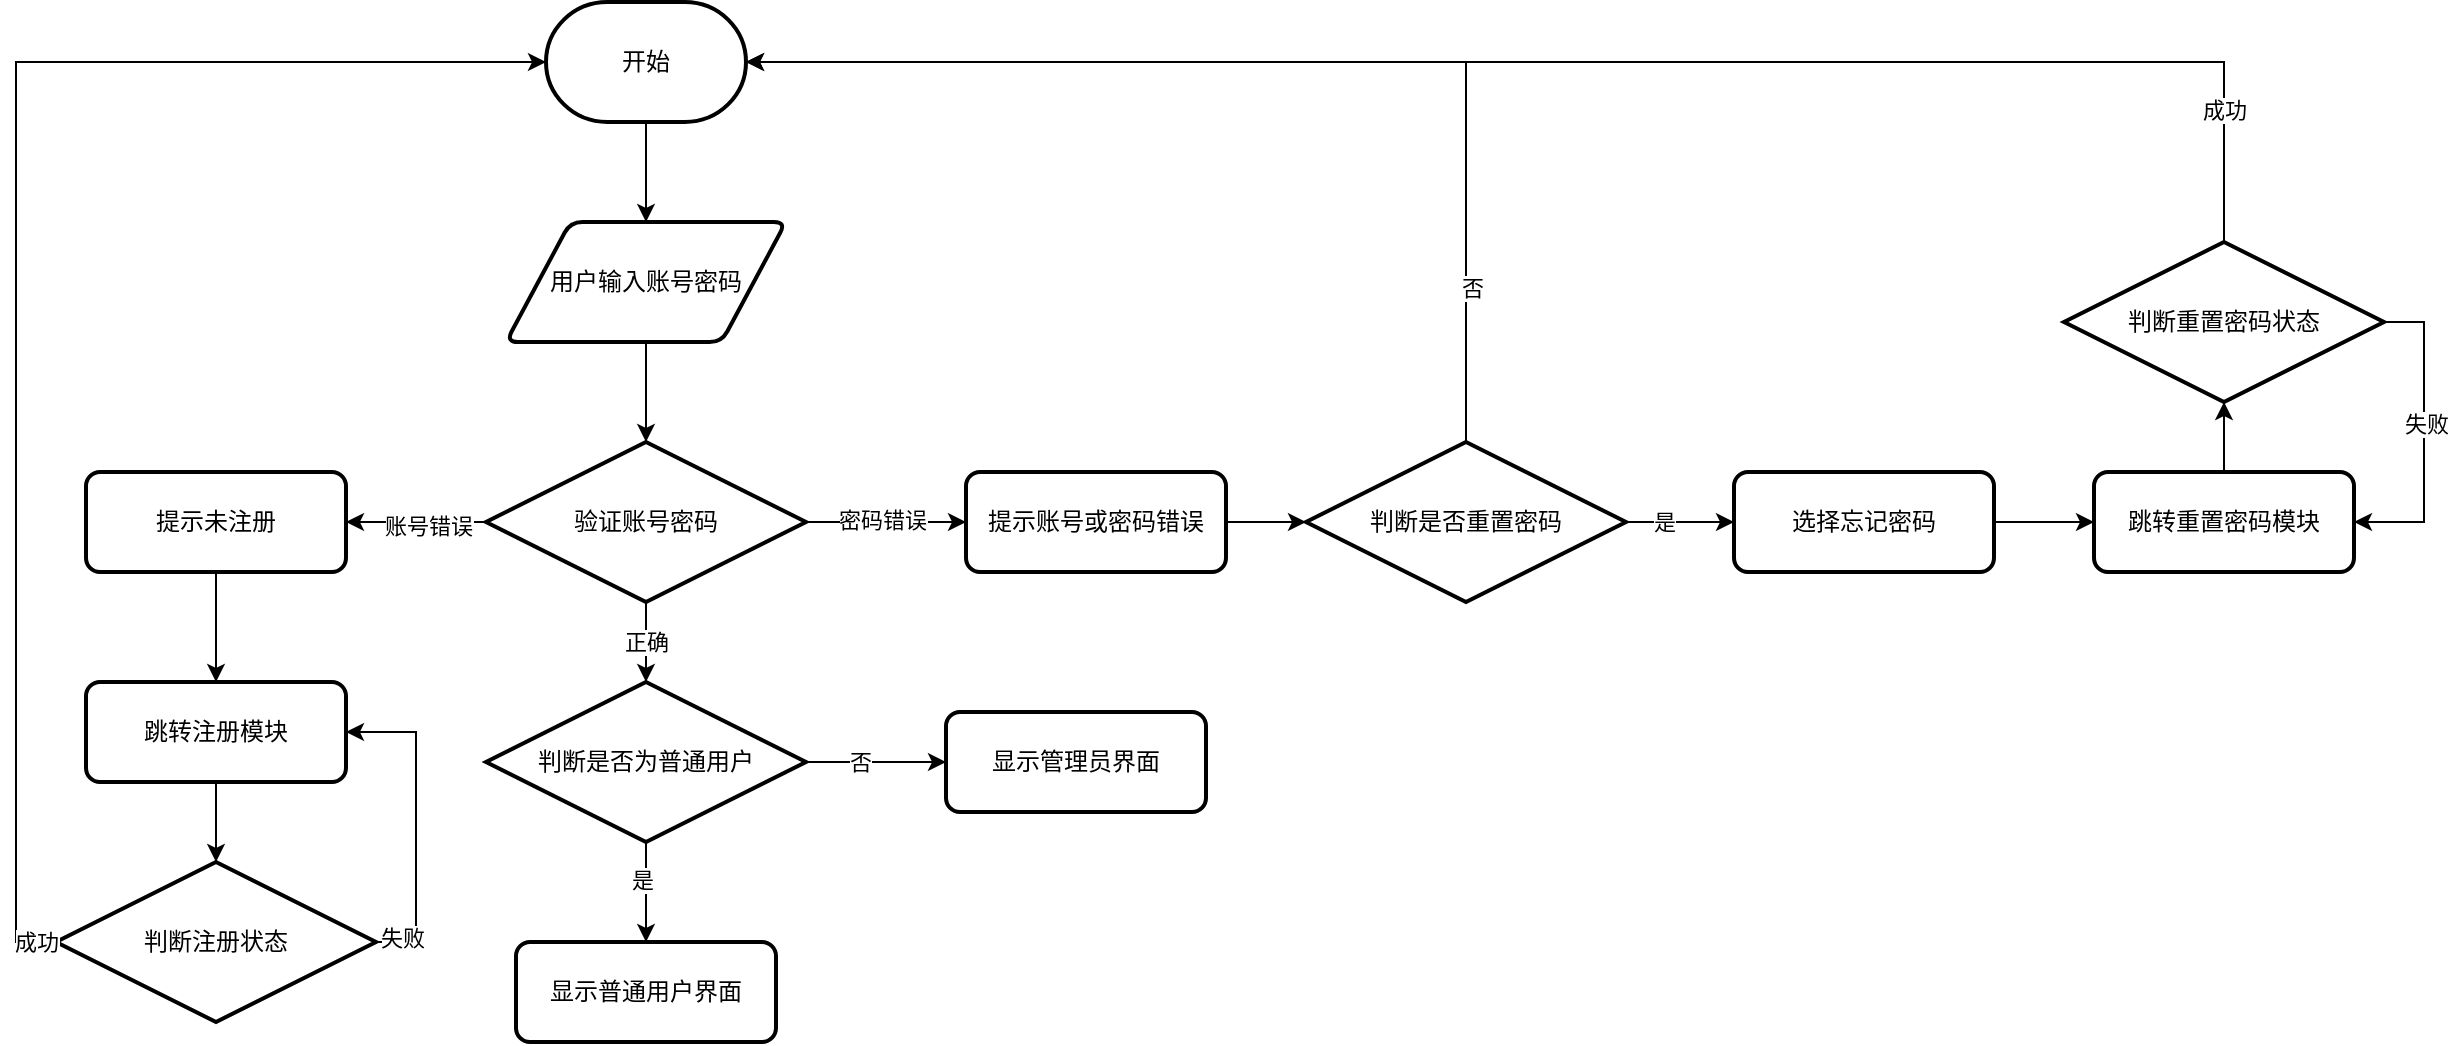 <mxfile version="22.0.3" type="device">
  <diagram id="6a731a19-8d31-9384-78a2-239565b7b9f0" name="Page-1">
    <mxGraphModel dx="1036" dy="654" grid="1" gridSize="10" guides="1" tooltips="1" connect="1" arrows="1" fold="1" page="1" pageScale="1" pageWidth="1169" pageHeight="827" background="none" math="0" shadow="0">
      <root>
        <mxCell id="0" />
        <mxCell id="1" parent="0" />
        <mxCell id="Ooj3f21zVkaFG6bHA8cb-61" style="edgeStyle=orthogonalEdgeStyle;rounded=0;orthogonalLoop=1;jettySize=auto;html=1;exitX=0.5;exitY=1;exitDx=0;exitDy=0;exitPerimeter=0;entryX=0.5;entryY=0;entryDx=0;entryDy=0;" parent="1" source="Ooj3f21zVkaFG6bHA8cb-55" target="Ooj3f21zVkaFG6bHA8cb-56" edge="1">
          <mxGeometry relative="1" as="geometry" />
        </mxCell>
        <mxCell id="Ooj3f21zVkaFG6bHA8cb-55" value="开始" style="strokeWidth=2;html=1;shape=mxgraph.flowchart.terminator;whiteSpace=wrap;" parent="1" vertex="1">
          <mxGeometry x="290" y="40" width="100" height="60" as="geometry" />
        </mxCell>
        <mxCell id="Ooj3f21zVkaFG6bHA8cb-62" value="" style="edgeStyle=orthogonalEdgeStyle;rounded=0;orthogonalLoop=1;jettySize=auto;html=1;" parent="1" source="Ooj3f21zVkaFG6bHA8cb-56" target="Ooj3f21zVkaFG6bHA8cb-57" edge="1">
          <mxGeometry relative="1" as="geometry" />
        </mxCell>
        <mxCell id="Ooj3f21zVkaFG6bHA8cb-56" value="用户输入账号密码" style="shape=parallelogram;html=1;strokeWidth=2;perimeter=parallelogramPerimeter;whiteSpace=wrap;rounded=1;arcSize=12;size=0.23;" parent="1" vertex="1">
          <mxGeometry x="270" y="150" width="140" height="60" as="geometry" />
        </mxCell>
        <mxCell id="Ooj3f21zVkaFG6bHA8cb-63" value="正确" style="edgeStyle=orthogonalEdgeStyle;rounded=0;orthogonalLoop=1;jettySize=auto;html=1;" parent="1" source="Ooj3f21zVkaFG6bHA8cb-57" target="Ooj3f21zVkaFG6bHA8cb-58" edge="1">
          <mxGeometry relative="1" as="geometry" />
        </mxCell>
        <mxCell id="Ooj3f21zVkaFG6bHA8cb-69" value="" style="edgeStyle=orthogonalEdgeStyle;rounded=0;orthogonalLoop=1;jettySize=auto;html=1;" parent="1" source="Ooj3f21zVkaFG6bHA8cb-57" target="Ooj3f21zVkaFG6bHA8cb-68" edge="1">
          <mxGeometry relative="1" as="geometry" />
        </mxCell>
        <mxCell id="Ooj3f21zVkaFG6bHA8cb-92" value="密码错误" style="edgeLabel;html=1;align=center;verticalAlign=middle;resizable=0;points=[];" parent="Ooj3f21zVkaFG6bHA8cb-69" vertex="1" connectable="0">
          <mxGeometry x="-0.065" y="1" relative="1" as="geometry">
            <mxPoint as="offset" />
          </mxGeometry>
        </mxCell>
        <mxCell id="Ooj3f21zVkaFG6bHA8cb-72" value="" style="edgeStyle=orthogonalEdgeStyle;rounded=0;orthogonalLoop=1;jettySize=auto;html=1;" parent="1" source="Ooj3f21zVkaFG6bHA8cb-57" target="Ooj3f21zVkaFG6bHA8cb-71" edge="1">
          <mxGeometry relative="1" as="geometry" />
        </mxCell>
        <mxCell id="Ooj3f21zVkaFG6bHA8cb-93" value="账号错误" style="edgeLabel;html=1;align=center;verticalAlign=middle;resizable=0;points=[];" parent="Ooj3f21zVkaFG6bHA8cb-72" vertex="1" connectable="0">
          <mxGeometry x="-0.154" y="2" relative="1" as="geometry">
            <mxPoint as="offset" />
          </mxGeometry>
        </mxCell>
        <mxCell id="Ooj3f21zVkaFG6bHA8cb-57" value="验证账号密码" style="strokeWidth=2;html=1;shape=mxgraph.flowchart.decision;whiteSpace=wrap;" parent="1" vertex="1">
          <mxGeometry x="260" y="260" width="160" height="80" as="geometry" />
        </mxCell>
        <mxCell id="Ooj3f21zVkaFG6bHA8cb-64" value="" style="edgeStyle=orthogonalEdgeStyle;rounded=0;orthogonalLoop=1;jettySize=auto;html=1;" parent="1" source="Ooj3f21zVkaFG6bHA8cb-58" target="Ooj3f21zVkaFG6bHA8cb-59" edge="1">
          <mxGeometry relative="1" as="geometry" />
        </mxCell>
        <mxCell id="Ooj3f21zVkaFG6bHA8cb-89" value="是" style="edgeLabel;html=1;align=center;verticalAlign=middle;resizable=0;points=[];" parent="Ooj3f21zVkaFG6bHA8cb-64" vertex="1" connectable="0">
          <mxGeometry x="-0.24" y="-2" relative="1" as="geometry">
            <mxPoint as="offset" />
          </mxGeometry>
        </mxCell>
        <mxCell id="Ooj3f21zVkaFG6bHA8cb-65" value="" style="edgeStyle=orthogonalEdgeStyle;rounded=0;orthogonalLoop=1;jettySize=auto;html=1;" parent="1" source="Ooj3f21zVkaFG6bHA8cb-58" target="Ooj3f21zVkaFG6bHA8cb-60" edge="1">
          <mxGeometry relative="1" as="geometry" />
        </mxCell>
        <mxCell id="Ooj3f21zVkaFG6bHA8cb-90" value="否" style="edgeLabel;html=1;align=center;verticalAlign=middle;resizable=0;points=[];" parent="Ooj3f21zVkaFG6bHA8cb-65" vertex="1" connectable="0">
          <mxGeometry x="-0.246" relative="1" as="geometry">
            <mxPoint as="offset" />
          </mxGeometry>
        </mxCell>
        <mxCell id="Ooj3f21zVkaFG6bHA8cb-58" value="判断是否为普通用户" style="strokeWidth=2;html=1;shape=mxgraph.flowchart.decision;whiteSpace=wrap;" parent="1" vertex="1">
          <mxGeometry x="260" y="380" width="160" height="80" as="geometry" />
        </mxCell>
        <mxCell id="Ooj3f21zVkaFG6bHA8cb-59" value="显示普通用户界面" style="rounded=1;whiteSpace=wrap;html=1;absoluteArcSize=1;arcSize=14;strokeWidth=2;" parent="1" vertex="1">
          <mxGeometry x="275" y="510" width="130" height="50" as="geometry" />
        </mxCell>
        <mxCell id="Ooj3f21zVkaFG6bHA8cb-60" value="显示管理员界面" style="rounded=1;whiteSpace=wrap;html=1;absoluteArcSize=1;arcSize=14;strokeWidth=2;" parent="1" vertex="1">
          <mxGeometry x="490" y="395" width="130" height="50" as="geometry" />
        </mxCell>
        <mxCell id="Uxacr-ZsLnAZUuVdJREQ-4" value="" style="edgeStyle=orthogonalEdgeStyle;rounded=0;orthogonalLoop=1;jettySize=auto;html=1;" edge="1" parent="1" source="Ooj3f21zVkaFG6bHA8cb-68" target="Uxacr-ZsLnAZUuVdJREQ-1">
          <mxGeometry relative="1" as="geometry" />
        </mxCell>
        <mxCell id="Ooj3f21zVkaFG6bHA8cb-68" value="提示账号或密码错误" style="rounded=1;whiteSpace=wrap;html=1;absoluteArcSize=1;arcSize=14;strokeWidth=2;" parent="1" vertex="1">
          <mxGeometry x="500" y="275" width="130" height="50" as="geometry" />
        </mxCell>
        <mxCell id="Ooj3f21zVkaFG6bHA8cb-74" value="" style="edgeStyle=orthogonalEdgeStyle;rounded=0;orthogonalLoop=1;jettySize=auto;html=1;" parent="1" source="Ooj3f21zVkaFG6bHA8cb-71" target="Ooj3f21zVkaFG6bHA8cb-73" edge="1">
          <mxGeometry relative="1" as="geometry" />
        </mxCell>
        <mxCell id="Ooj3f21zVkaFG6bHA8cb-71" value="提示未注册" style="rounded=1;whiteSpace=wrap;html=1;absoluteArcSize=1;arcSize=14;strokeWidth=2;" parent="1" vertex="1">
          <mxGeometry x="60" y="275" width="130" height="50" as="geometry" />
        </mxCell>
        <mxCell id="Ooj3f21zVkaFG6bHA8cb-77" value="" style="edgeStyle=orthogonalEdgeStyle;rounded=0;orthogonalLoop=1;jettySize=auto;html=1;" parent="1" source="Ooj3f21zVkaFG6bHA8cb-73" target="Ooj3f21zVkaFG6bHA8cb-75" edge="1">
          <mxGeometry relative="1" as="geometry" />
        </mxCell>
        <mxCell id="Ooj3f21zVkaFG6bHA8cb-73" value="跳转注册模块" style="rounded=1;whiteSpace=wrap;html=1;absoluteArcSize=1;arcSize=14;strokeWidth=2;" parent="1" vertex="1">
          <mxGeometry x="60" y="380" width="130" height="50" as="geometry" />
        </mxCell>
        <mxCell id="Ooj3f21zVkaFG6bHA8cb-79" style="edgeStyle=orthogonalEdgeStyle;rounded=0;orthogonalLoop=1;jettySize=auto;html=1;exitX=1;exitY=0.5;exitDx=0;exitDy=0;exitPerimeter=0;entryX=1;entryY=0.5;entryDx=0;entryDy=0;" parent="1" source="Ooj3f21zVkaFG6bHA8cb-75" target="Ooj3f21zVkaFG6bHA8cb-73" edge="1">
          <mxGeometry relative="1" as="geometry" />
        </mxCell>
        <mxCell id="Ooj3f21zVkaFG6bHA8cb-95" value="失败" style="edgeLabel;html=1;align=center;verticalAlign=middle;resizable=0;points=[];" parent="Ooj3f21zVkaFG6bHA8cb-79" vertex="1" connectable="0">
          <mxGeometry x="-0.845" y="2" relative="1" as="geometry">
            <mxPoint as="offset" />
          </mxGeometry>
        </mxCell>
        <mxCell id="Ooj3f21zVkaFG6bHA8cb-75" value="判断注册状态" style="strokeWidth=2;html=1;shape=mxgraph.flowchart.decision;whiteSpace=wrap;" parent="1" vertex="1">
          <mxGeometry x="45" y="470" width="160" height="80" as="geometry" />
        </mxCell>
        <mxCell id="Ooj3f21zVkaFG6bHA8cb-76" style="edgeStyle=orthogonalEdgeStyle;rounded=0;orthogonalLoop=1;jettySize=auto;html=1;exitX=0;exitY=0.5;exitDx=0;exitDy=0;exitPerimeter=0;entryX=0;entryY=0.5;entryDx=0;entryDy=0;entryPerimeter=0;" parent="1" source="Ooj3f21zVkaFG6bHA8cb-75" target="Ooj3f21zVkaFG6bHA8cb-55" edge="1">
          <mxGeometry relative="1" as="geometry" />
        </mxCell>
        <mxCell id="Ooj3f21zVkaFG6bHA8cb-94" value="成功" style="edgeLabel;html=1;align=center;verticalAlign=middle;resizable=0;points=[];" parent="Ooj3f21zVkaFG6bHA8cb-76" vertex="1" connectable="0">
          <mxGeometry x="-0.971" relative="1" as="geometry">
            <mxPoint as="offset" />
          </mxGeometry>
        </mxCell>
        <mxCell id="Ooj3f21zVkaFG6bHA8cb-84" value="" style="edgeStyle=orthogonalEdgeStyle;rounded=0;orthogonalLoop=1;jettySize=auto;html=1;" parent="1" source="Ooj3f21zVkaFG6bHA8cb-82" target="Ooj3f21zVkaFG6bHA8cb-83" edge="1">
          <mxGeometry relative="1" as="geometry" />
        </mxCell>
        <mxCell id="Ooj3f21zVkaFG6bHA8cb-82" value="选择忘记密码" style="rounded=1;whiteSpace=wrap;html=1;absoluteArcSize=1;arcSize=14;strokeWidth=2;" parent="1" vertex="1">
          <mxGeometry x="884" y="275" width="130" height="50" as="geometry" />
        </mxCell>
        <mxCell id="Ooj3f21zVkaFG6bHA8cb-86" value="" style="edgeStyle=orthogonalEdgeStyle;rounded=0;orthogonalLoop=1;jettySize=auto;html=1;" parent="1" source="Ooj3f21zVkaFG6bHA8cb-83" target="Ooj3f21zVkaFG6bHA8cb-85" edge="1">
          <mxGeometry relative="1" as="geometry" />
        </mxCell>
        <mxCell id="Ooj3f21zVkaFG6bHA8cb-83" value="跳转重置密码模块" style="rounded=1;whiteSpace=wrap;html=1;absoluteArcSize=1;arcSize=14;strokeWidth=2;" parent="1" vertex="1">
          <mxGeometry x="1064" y="275" width="130" height="50" as="geometry" />
        </mxCell>
        <mxCell id="Ooj3f21zVkaFG6bHA8cb-88" style="edgeStyle=orthogonalEdgeStyle;rounded=0;orthogonalLoop=1;jettySize=auto;html=1;exitX=1;exitY=0.5;exitDx=0;exitDy=0;exitPerimeter=0;entryX=1;entryY=0.5;entryDx=0;entryDy=0;" parent="1" source="Ooj3f21zVkaFG6bHA8cb-85" target="Ooj3f21zVkaFG6bHA8cb-83" edge="1">
          <mxGeometry relative="1" as="geometry" />
        </mxCell>
        <mxCell id="Ooj3f21zVkaFG6bHA8cb-97" value="失败" style="edgeLabel;html=1;align=center;verticalAlign=middle;resizable=0;points=[];" parent="Ooj3f21zVkaFG6bHA8cb-88" vertex="1" connectable="0">
          <mxGeometry x="-0.084" y="1" relative="1" as="geometry">
            <mxPoint as="offset" />
          </mxGeometry>
        </mxCell>
        <mxCell id="Ooj3f21zVkaFG6bHA8cb-85" value="判断重置密码状态" style="strokeWidth=2;html=1;shape=mxgraph.flowchart.decision;whiteSpace=wrap;" parent="1" vertex="1">
          <mxGeometry x="1049" y="160" width="160" height="80" as="geometry" />
        </mxCell>
        <mxCell id="Ooj3f21zVkaFG6bHA8cb-87" style="edgeStyle=orthogonalEdgeStyle;rounded=0;orthogonalLoop=1;jettySize=auto;html=1;exitX=0.5;exitY=0;exitDx=0;exitDy=0;exitPerimeter=0;entryX=1;entryY=0.5;entryDx=0;entryDy=0;entryPerimeter=0;" parent="1" source="Ooj3f21zVkaFG6bHA8cb-85" target="Ooj3f21zVkaFG6bHA8cb-55" edge="1">
          <mxGeometry relative="1" as="geometry" />
        </mxCell>
        <mxCell id="Ooj3f21zVkaFG6bHA8cb-96" value="成功" style="edgeLabel;html=1;align=center;verticalAlign=middle;resizable=0;points=[];" parent="Ooj3f21zVkaFG6bHA8cb-87" vertex="1" connectable="0">
          <mxGeometry x="-0.841" relative="1" as="geometry">
            <mxPoint as="offset" />
          </mxGeometry>
        </mxCell>
        <mxCell id="Uxacr-ZsLnAZUuVdJREQ-5" value="" style="edgeStyle=orthogonalEdgeStyle;rounded=0;orthogonalLoop=1;jettySize=auto;html=1;" edge="1" parent="1" source="Uxacr-ZsLnAZUuVdJREQ-1" target="Ooj3f21zVkaFG6bHA8cb-82">
          <mxGeometry relative="1" as="geometry" />
        </mxCell>
        <mxCell id="Uxacr-ZsLnAZUuVdJREQ-7" value="是" style="edgeLabel;html=1;align=center;verticalAlign=middle;resizable=0;points=[];" vertex="1" connectable="0" parent="Uxacr-ZsLnAZUuVdJREQ-5">
          <mxGeometry x="-0.319" relative="1" as="geometry">
            <mxPoint as="offset" />
          </mxGeometry>
        </mxCell>
        <mxCell id="Uxacr-ZsLnAZUuVdJREQ-1" value="判断是否重置密码" style="strokeWidth=2;html=1;shape=mxgraph.flowchart.decision;whiteSpace=wrap;" vertex="1" parent="1">
          <mxGeometry x="670" y="260" width="160" height="80" as="geometry" />
        </mxCell>
        <mxCell id="Uxacr-ZsLnAZUuVdJREQ-3" style="edgeStyle=orthogonalEdgeStyle;rounded=0;orthogonalLoop=1;jettySize=auto;html=1;exitX=0.5;exitY=0;exitDx=0;exitDy=0;exitPerimeter=0;entryX=1;entryY=0.5;entryDx=0;entryDy=0;entryPerimeter=0;" edge="1" parent="1" source="Uxacr-ZsLnAZUuVdJREQ-1" target="Ooj3f21zVkaFG6bHA8cb-55">
          <mxGeometry relative="1" as="geometry" />
        </mxCell>
        <mxCell id="Uxacr-ZsLnAZUuVdJREQ-6" value="否" style="edgeLabel;html=1;align=center;verticalAlign=middle;resizable=0;points=[];" vertex="1" connectable="0" parent="Uxacr-ZsLnAZUuVdJREQ-3">
          <mxGeometry x="-0.719" y="-3" relative="1" as="geometry">
            <mxPoint as="offset" />
          </mxGeometry>
        </mxCell>
      </root>
    </mxGraphModel>
  </diagram>
</mxfile>
